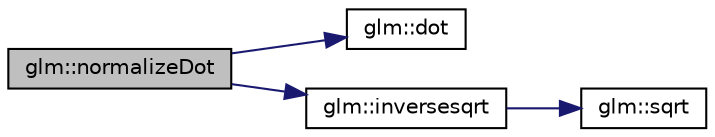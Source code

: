 digraph "glm::normalizeDot"
{
  edge [fontname="Helvetica",fontsize="10",labelfontname="Helvetica",labelfontsize="10"];
  node [fontname="Helvetica",fontsize="10",shape=record];
  rankdir="LR";
  Node1 [label="glm::normalizeDot",height=0.2,width=0.4,color="black", fillcolor="grey75", style="filled", fontcolor="black"];
  Node1 -> Node2 [color="midnightblue",fontsize="10",style="solid"];
  Node2 [label="glm::dot",height=0.2,width=0.4,color="black", fillcolor="white", style="filled",URL="$group__core__func__geometric.html#ga05244a4e222740e5e38abe91fc51df79"];
  Node1 -> Node3 [color="midnightblue",fontsize="10",style="solid"];
  Node3 [label="glm::inversesqrt",height=0.2,width=0.4,color="black", fillcolor="white", style="filled",URL="$group__core__func__exponential.html#ga5ac08ead2e50ad0295b9ad85a3e449e9"];
  Node3 -> Node4 [color="midnightblue",fontsize="10",style="solid"];
  Node4 [label="glm::sqrt",height=0.2,width=0.4,color="black", fillcolor="white", style="filled",URL="$group__core__func__exponential.html#ga2317d4ff45af448b8402431afa0711f3"];
}
